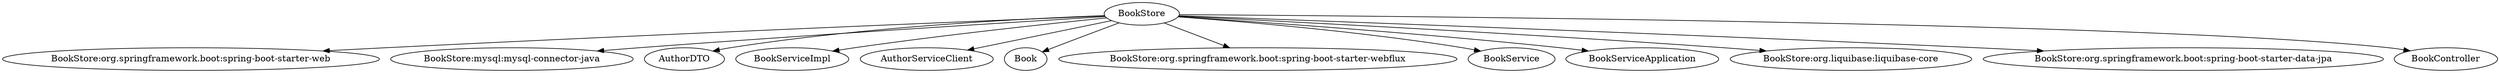 digraph DependencyGraph {
  "BookStore" -> "BookStore:org.springframework.boot:spring-boot-starter-web";
  "BookStore" -> "BookStore:mysql:mysql-connector-java";
  "BookStore" -> "AuthorDTO";
  "BookStore" -> "BookServiceImpl";
  "BookStore" -> "AuthorServiceClient";
  "BookStore" -> "Book";
  "BookStore" -> "BookStore:org.springframework.boot:spring-boot-starter-webflux";
  "BookStore" -> "BookService";
  "BookStore" -> "BookServiceApplication";
  "BookStore" -> "BookStore:org.liquibase:liquibase-core";
  "BookStore" -> "BookStore:org.springframework.boot:spring-boot-starter-data-jpa";
  "BookStore" -> "BookController";
}
